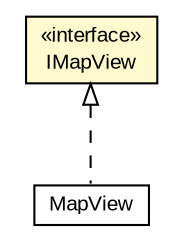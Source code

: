#!/usr/local/bin/dot
#
# Class diagram 
# Generated by UMLGraph version R5_6-24-gf6e263 (http://www.umlgraph.org/)
#

digraph G {
	edge [fontname="arial",fontsize=10,labelfontname="arial",labelfontsize=10];
	node [fontname="arial",fontsize=10,shape=plaintext];
	nodesep=0.25;
	ranksep=0.5;
	// org.osmdroid.api.IMapView
	c116407 [label=<<table title="org.osmdroid.api.IMapView" border="0" cellborder="1" cellspacing="0" cellpadding="2" port="p" bgcolor="lemonChiffon" href="./IMapView.html">
		<tr><td><table border="0" cellspacing="0" cellpadding="1">
<tr><td align="center" balign="center"> &#171;interface&#187; </td></tr>
<tr><td align="center" balign="center"> IMapView </td></tr>
		</table></td></tr>
		</table>>, URL="./IMapView.html", fontname="arial", fontcolor="black", fontsize=10.0];
	// org.osmdroid.views.MapView
	c116549 [label=<<table title="org.osmdroid.views.MapView" border="0" cellborder="1" cellspacing="0" cellpadding="2" port="p" href="../views/MapView.html">
		<tr><td><table border="0" cellspacing="0" cellpadding="1">
<tr><td align="center" balign="center"> MapView </td></tr>
		</table></td></tr>
		</table>>, URL="../views/MapView.html", fontname="arial", fontcolor="black", fontsize=10.0];
	//org.osmdroid.views.MapView implements org.osmdroid.api.IMapView
	c116407:p -> c116549:p [dir=back,arrowtail=empty,style=dashed];
}


